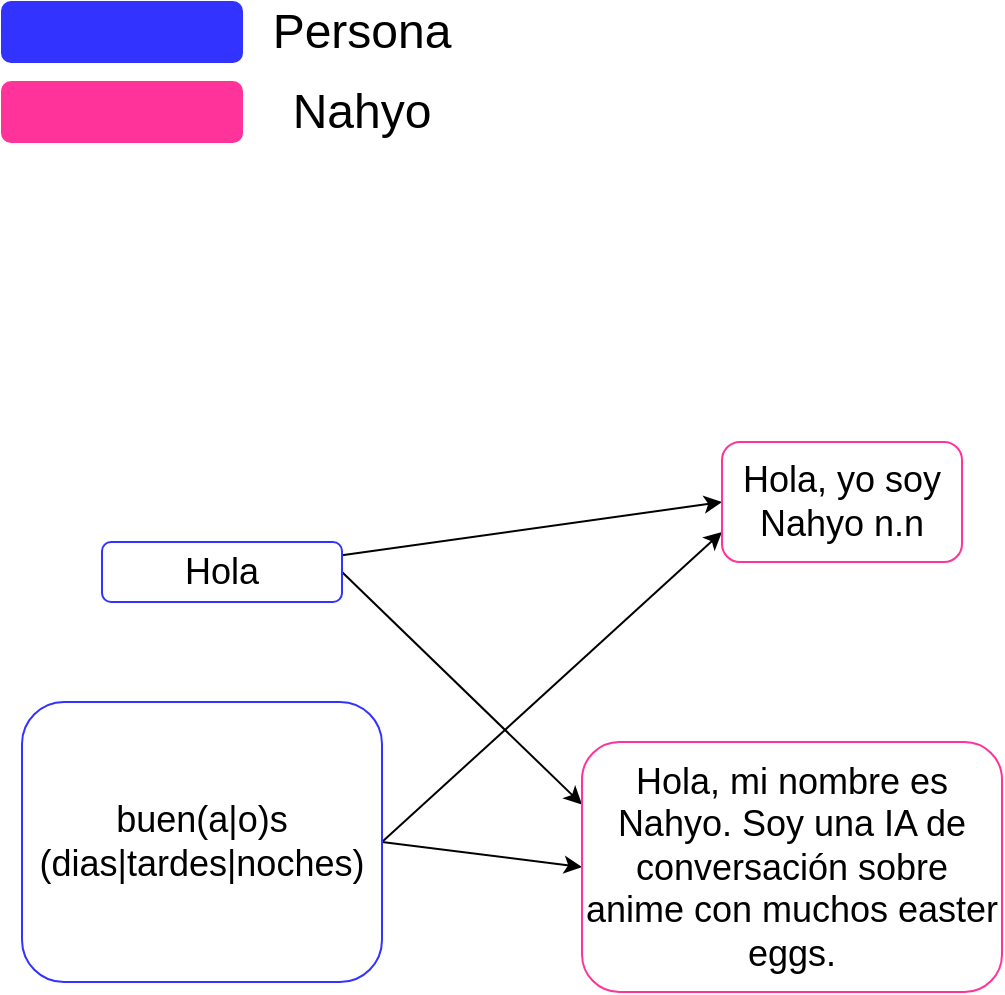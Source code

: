 <mxfile version="18.2.0" type="github">
  <diagram id="2JbGGE84wMJiUyhmYr_4" name="Page-1">
    <mxGraphModel dx="2947" dy="732" grid="1" gridSize="10" guides="1" tooltips="1" connect="1" arrows="1" fold="1" page="1" pageScale="1" pageWidth="1100" pageHeight="1700" math="0" shadow="0">
      <root>
        <mxCell id="0" />
        <mxCell id="1" parent="0" />
        <mxCell id="p3FwsQ8255xElhNCxJZY-5" style="rounded=0;orthogonalLoop=1;jettySize=auto;html=1;entryX=0;entryY=0.5;entryDx=0;entryDy=0;" parent="1" source="p3FwsQ8255xElhNCxJZY-4" edge="1" target="Eg1UViGP4NI8hnrru9A3-2">
          <mxGeometry relative="1" as="geometry">
            <mxPoint x="-760" y="380" as="targetPoint" />
          </mxGeometry>
        </mxCell>
        <mxCell id="Eg1UViGP4NI8hnrru9A3-5" style="rounded=0;orthogonalLoop=1;jettySize=auto;html=1;exitX=1;exitY=0.5;exitDx=0;exitDy=0;entryX=0;entryY=0.25;entryDx=0;entryDy=0;" edge="1" parent="1" source="p3FwsQ8255xElhNCxJZY-4" target="Eg1UViGP4NI8hnrru9A3-3">
          <mxGeometry relative="1" as="geometry" />
        </mxCell>
        <mxCell id="p3FwsQ8255xElhNCxJZY-4" value="&lt;div&gt;&lt;font style=&quot;font-size: 18px;&quot;&gt;Hola&lt;/font&gt;&lt;/div&gt;" style="rounded=1;whiteSpace=wrap;html=1;strokeColor=#3333FF;" parent="1" vertex="1">
          <mxGeometry x="-1030" y="340" width="120" height="30" as="geometry" />
        </mxCell>
        <mxCell id="Eg1UViGP4NI8hnrru9A3-4" style="rounded=0;orthogonalLoop=1;jettySize=auto;html=1;exitX=1;exitY=0.5;exitDx=0;exitDy=0;entryX=0;entryY=0.5;entryDx=0;entryDy=0;" edge="1" parent="1" source="Eg1UViGP4NI8hnrru9A3-1" target="Eg1UViGP4NI8hnrru9A3-3">
          <mxGeometry relative="1" as="geometry" />
        </mxCell>
        <mxCell id="Eg1UViGP4NI8hnrru9A3-6" style="edgeStyle=none;rounded=0;orthogonalLoop=1;jettySize=auto;html=1;exitX=1;exitY=0.5;exitDx=0;exitDy=0;entryX=0;entryY=0.75;entryDx=0;entryDy=0;" edge="1" parent="1" source="Eg1UViGP4NI8hnrru9A3-1" target="Eg1UViGP4NI8hnrru9A3-2">
          <mxGeometry relative="1" as="geometry" />
        </mxCell>
        <mxCell id="Eg1UViGP4NI8hnrru9A3-1" value="&lt;font style=&quot;font-size: 18px;&quot;&gt;buen(a|o)s (dias|tardes|noches)&lt;/font&gt;" style="rounded=1;whiteSpace=wrap;html=1;strokeColor=#3333FF;" vertex="1" parent="1">
          <mxGeometry x="-1070" y="420" width="180" height="140" as="geometry" />
        </mxCell>
        <mxCell id="Eg1UViGP4NI8hnrru9A3-2" value="&lt;font style=&quot;font-size: 18px;&quot;&gt;Hola, yo soy Nahyo n.n&lt;/font&gt;" style="rounded=1;whiteSpace=wrap;html=1;strokeColor=#FF3399;" vertex="1" parent="1">
          <mxGeometry x="-720" y="290" width="120" height="60" as="geometry" />
        </mxCell>
        <mxCell id="Eg1UViGP4NI8hnrru9A3-3" value="&lt;font style=&quot;font-size: 18px;&quot;&gt;Hola, mi nombre es Nahyo. Soy una IA de conversación sobre anime con muchos easter eggs.&lt;/font&gt;" style="rounded=1;whiteSpace=wrap;html=1;strokeColor=#FF3399;" vertex="1" parent="1">
          <mxGeometry x="-790" y="440" width="210" height="125" as="geometry" />
        </mxCell>
        <mxCell id="Eg1UViGP4NI8hnrru9A3-8" value="&lt;div&gt;&lt;br&gt;&lt;/div&gt;" style="rounded=1;whiteSpace=wrap;html=1;strokeColor=#3333FF;fillColor=#3333FF;" vertex="1" parent="1">
          <mxGeometry x="-1080" y="70" width="120" height="30" as="geometry" />
        </mxCell>
        <mxCell id="Eg1UViGP4NI8hnrru9A3-9" value="&lt;font style=&quot;font-size: 24px;&quot;&gt;Persona&lt;/font&gt;" style="text;html=1;strokeColor=none;fillColor=none;align=center;verticalAlign=middle;whiteSpace=wrap;rounded=0;" vertex="1" parent="1">
          <mxGeometry x="-930" y="70" width="60" height="30" as="geometry" />
        </mxCell>
        <mxCell id="Eg1UViGP4NI8hnrru9A3-10" value="&lt;div&gt;&lt;br&gt;&lt;/div&gt;" style="rounded=1;whiteSpace=wrap;html=1;strokeColor=#FF3399;fillColor=#FF3399;" vertex="1" parent="1">
          <mxGeometry x="-1080" y="110" width="120" height="30" as="geometry" />
        </mxCell>
        <mxCell id="Eg1UViGP4NI8hnrru9A3-11" value="&lt;font style=&quot;font-size: 24px;&quot;&gt;Nahyo&lt;/font&gt;" style="text;html=1;strokeColor=none;fillColor=none;align=center;verticalAlign=middle;whiteSpace=wrap;rounded=0;" vertex="1" parent="1">
          <mxGeometry x="-930" y="110" width="60" height="30" as="geometry" />
        </mxCell>
      </root>
    </mxGraphModel>
  </diagram>
</mxfile>
